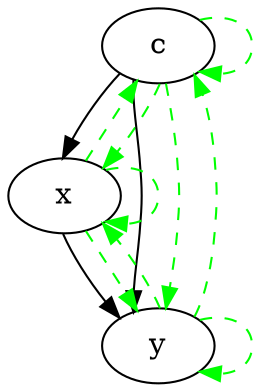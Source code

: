 digraph PO {
c->x,y;
x->y;
c->c[color=green, style=dashed];
x->x[color=green, style=dashed];
y->y[color=green, style=dashed];
x->c[color=green, style=dashed];
c->x[color=green, style=dashed];
x->y[color=green, style=dashed];
y->x[color=green, style=dashed];
c->y[color=green, style=dashed];
y->c[color=green, style=dashed];
}